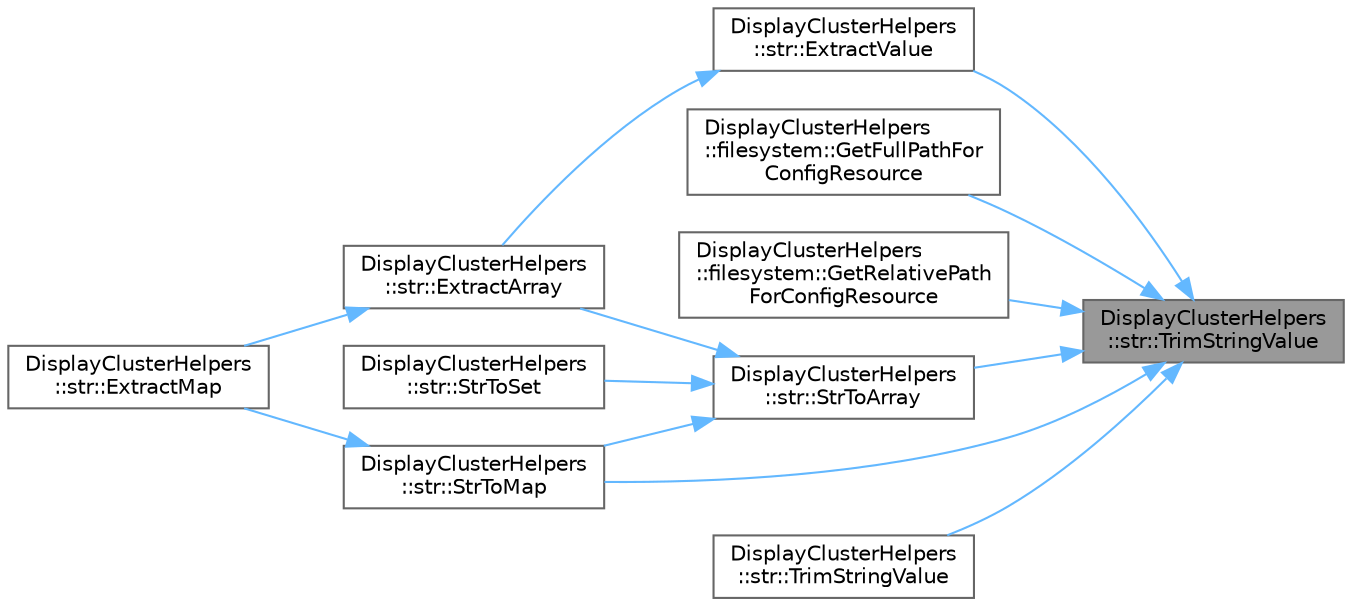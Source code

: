 digraph "DisplayClusterHelpers::str::TrimStringValue"
{
 // INTERACTIVE_SVG=YES
 // LATEX_PDF_SIZE
  bgcolor="transparent";
  edge [fontname=Helvetica,fontsize=10,labelfontname=Helvetica,labelfontsize=10];
  node [fontname=Helvetica,fontsize=10,shape=box,height=0.2,width=0.4];
  rankdir="RL";
  Node1 [id="Node000001",label="DisplayClusterHelpers\l::str::TrimStringValue",height=0.2,width=0.4,color="gray40", fillcolor="grey60", style="filled", fontcolor="black",tooltip=" "];
  Node1 -> Node2 [id="edge1_Node000001_Node000002",dir="back",color="steelblue1",style="solid",tooltip=" "];
  Node2 [id="Node000002",label="DisplayClusterHelpers\l::str::ExtractValue",height=0.2,width=0.4,color="grey40", fillcolor="white", style="filled",URL="$df/de2/namespaceDisplayClusterHelpers_1_1str.html#a935e22d2d30edf2c6d9767c682115393",tooltip=" "];
  Node2 -> Node3 [id="edge2_Node000002_Node000003",dir="back",color="steelblue1",style="solid",tooltip=" "];
  Node3 [id="Node000003",label="DisplayClusterHelpers\l::str::ExtractArray",height=0.2,width=0.4,color="grey40", fillcolor="white", style="filled",URL="$df/de2/namespaceDisplayClusterHelpers_1_1str.html#a4860dd2284ebaa4f0d7e78ebd4d8361e",tooltip=" "];
  Node3 -> Node4 [id="edge3_Node000003_Node000004",dir="back",color="steelblue1",style="solid",tooltip=" "];
  Node4 [id="Node000004",label="DisplayClusterHelpers\l::str::ExtractMap",height=0.2,width=0.4,color="grey40", fillcolor="white", style="filled",URL="$df/de2/namespaceDisplayClusterHelpers_1_1str.html#abc728aa034411b99276219a9e07a37fd",tooltip=" "];
  Node1 -> Node5 [id="edge4_Node000001_Node000005",dir="back",color="steelblue1",style="solid",tooltip=" "];
  Node5 [id="Node000005",label="DisplayClusterHelpers\l::filesystem::GetFullPathFor\lConfigResource",height=0.2,width=0.4,color="grey40", fillcolor="white", style="filled",URL="$d0/d2f/namespaceDisplayClusterHelpers_1_1filesystem.html#a99327908fd610ff6dc8c0fb4a3725fb6",tooltip=" "];
  Node1 -> Node6 [id="edge5_Node000001_Node000006",dir="back",color="steelblue1",style="solid",tooltip=" "];
  Node6 [id="Node000006",label="DisplayClusterHelpers\l::filesystem::GetRelativePath\lForConfigResource",height=0.2,width=0.4,color="grey40", fillcolor="white", style="filled",URL="$d0/d2f/namespaceDisplayClusterHelpers_1_1filesystem.html#a0db99ab7b81af7ac0cb02f865f63bc48",tooltip="Getting the relative path to an external file."];
  Node1 -> Node7 [id="edge6_Node000001_Node000007",dir="back",color="steelblue1",style="solid",tooltip=" "];
  Node7 [id="Node000007",label="DisplayClusterHelpers\l::str::StrToArray",height=0.2,width=0.4,color="grey40", fillcolor="white", style="filled",URL="$df/de2/namespaceDisplayClusterHelpers_1_1str.html#a0f46fd21e7d4aee25c343dac35e924f5",tooltip=" "];
  Node7 -> Node3 [id="edge7_Node000007_Node000003",dir="back",color="steelblue1",style="solid",tooltip=" "];
  Node7 -> Node8 [id="edge8_Node000007_Node000008",dir="back",color="steelblue1",style="solid",tooltip=" "];
  Node8 [id="Node000008",label="DisplayClusterHelpers\l::str::StrToMap",height=0.2,width=0.4,color="grey40", fillcolor="white", style="filled",URL="$df/de2/namespaceDisplayClusterHelpers_1_1str.html#a3391a516aa5a532c44b3566d612fcffe",tooltip=" "];
  Node8 -> Node4 [id="edge9_Node000008_Node000004",dir="back",color="steelblue1",style="solid",tooltip=" "];
  Node7 -> Node9 [id="edge10_Node000007_Node000009",dir="back",color="steelblue1",style="solid",tooltip=" "];
  Node9 [id="Node000009",label="DisplayClusterHelpers\l::str::StrToSet",height=0.2,width=0.4,color="grey40", fillcolor="white", style="filled",URL="$df/de2/namespaceDisplayClusterHelpers_1_1str.html#a02191520835398ea47f82f202257f359",tooltip=" "];
  Node1 -> Node8 [id="edge11_Node000001_Node000008",dir="back",color="steelblue1",style="solid",tooltip=" "];
  Node1 -> Node10 [id="edge12_Node000001_Node000010",dir="back",color="steelblue1",style="solid",tooltip=" "];
  Node10 [id="Node000010",label="DisplayClusterHelpers\l::str::TrimStringValue",height=0.2,width=0.4,color="grey40", fillcolor="white", style="filled",URL="$df/de2/namespaceDisplayClusterHelpers_1_1str.html#a13481ebd8b759713a56f020d62e929f7",tooltip=" "];
}
